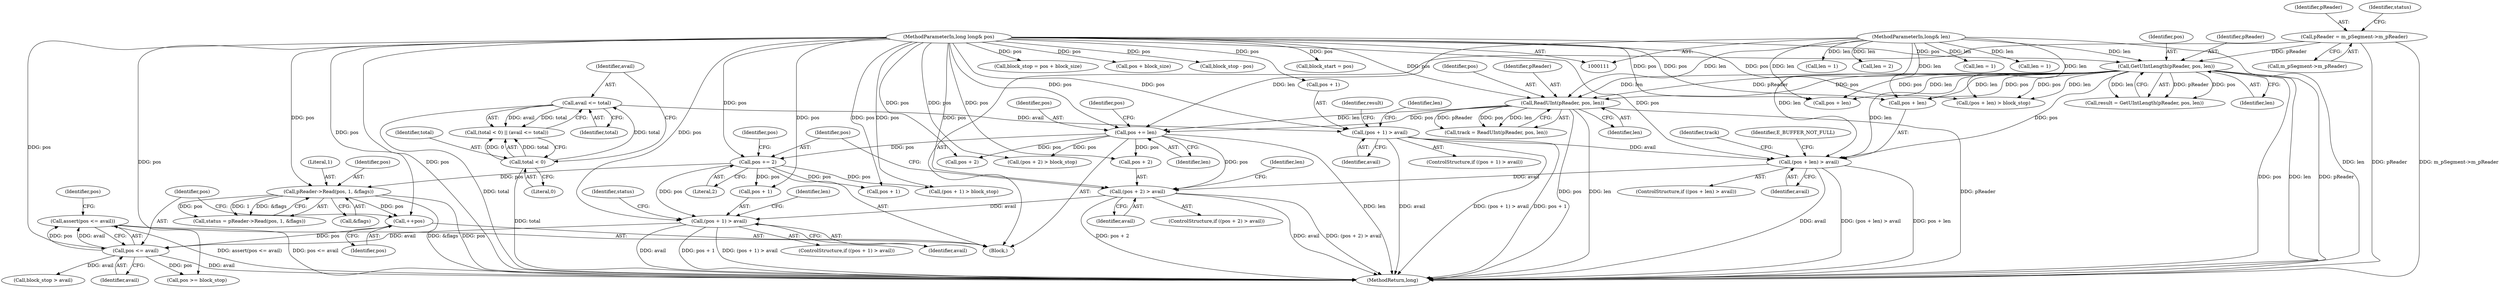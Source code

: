 digraph "0_Android_cc274e2abe8b2a6698a5c47d8aa4bb45f1f9538d_56@API" {
"1000291" [label="(Call,assert(pos <= avail))"];
"1000292" [label="(Call,pos <= avail)"];
"1000289" [label="(Call,++pos)"];
"1000274" [label="(Call,pReader->Read(pos, 1, &flags))"];
"1000113" [label="(MethodParameterIn,long long& pos)"];
"1000248" [label="(Call,pos += 2)"];
"1000225" [label="(Call,pos += len)"];
"1000207" [label="(Call,ReadUInt(pReader, pos, len))"];
"1000170" [label="(Call,GetUIntLength(pReader, pos, len))"];
"1000126" [label="(Call,pReader = m_pSegment->m_pReader)"];
"1000114" [label="(MethodParameterIn,long& len)"];
"1000260" [label="(Call,(pos + 1) > avail)"];
"1000237" [label="(Call,(pos + 2) > avail)"];
"1000197" [label="(Call,(pos + len) > avail)"];
"1000156" [label="(Call,(pos + 1) > avail)"];
"1000152" [label="(Call,avail <= total)"];
"1000149" [label="(Call,total < 0)"];
"1000249" [label="(Identifier,pos)"];
"1000170" [label="(Call,GetUIntLength(pReader, pos, len))"];
"1000150" [label="(Identifier,total)"];
"1000163" [label="(Identifier,len)"];
"1000294" [label="(Identifier,avail)"];
"1000190" [label="(Call,pos + len)"];
"1000276" [label="(Literal,1)"];
"1000225" [label="(Call,pos += len)"];
"1000254" [label="(Identifier,pos)"];
"1000207" [label="(Call,ReadUInt(pReader, pos, len))"];
"1000205" [label="(Call,track = ReadUInt(pReader, pos, len))"];
"1000260" [label="(Call,(pos + 1) > avail)"];
"1000201" [label="(Identifier,avail)"];
"1000154" [label="(Identifier,total)"];
"1000121" [label="(Call,block_stop = pos + block_size)"];
"1000277" [label="(Call,&flags)"];
"1000189" [label="(Call,(pos + len) > block_stop)"];
"1000237" [label="(Call,(pos + 2) > avail)"];
"1000315" [label="(Call,block_stop > avail)"];
"1000296" [label="(Call,pos >= block_stop)"];
"1000284" [label="(Call,len = 1)"];
"1000206" [label="(Identifier,track)"];
"1000168" [label="(Call,result = GetUIntLength(pReader, pos, len))"];
"1000226" [label="(Identifier,pos)"];
"1000273" [label="(Identifier,status)"];
"1000261" [label="(Call,pos + 1)"];
"1000230" [label="(Call,pos + 2)"];
"1000297" [label="(Identifier,pos)"];
"1000253" [label="(Call,pos + 1)"];
"1000292" [label="(Call,pos <= avail)"];
"1000252" [label="(Call,(pos + 1) > block_stop)"];
"1000196" [label="(ControlStructure,if ((pos + len) > avail))"];
"1000229" [label="(Call,(pos + 2) > block_stop)"];
"1000157" [label="(Call,pos + 1)"];
"1000153" [label="(Identifier,avail)"];
"1000173" [label="(Identifier,len)"];
"1000291" [label="(Call,assert(pos <= avail))"];
"1000156" [label="(Call,(pos + 1) > avail)"];
"1000210" [label="(Identifier,len)"];
"1000290" [label="(Identifier,pos)"];
"1000123" [label="(Call,pos + block_size)"];
"1000113" [label="(MethodParameterIn,long long& pos)"];
"1000172" [label="(Identifier,pos)"];
"1000241" [label="(Identifier,avail)"];
"1000209" [label="(Identifier,pos)"];
"1000236" [label="(ControlStructure,if ((pos + 2) > avail))"];
"1000342" [label="(MethodReturn,long)"];
"1000319" [label="(Call,block_stop - pos)"];
"1000155" [label="(ControlStructure,if ((pos + 1) > avail))"];
"1000162" [label="(Call,len = 1)"];
"1000293" [label="(Identifier,pos)"];
"1000208" [label="(Identifier,pReader)"];
"1000128" [label="(Call,m_pSegment->m_pReader)"];
"1000267" [label="(Identifier,len)"];
"1000274" [label="(Call,pReader->Read(pos, 1, &flags))"];
"1000238" [label="(Call,pos + 2)"];
"1000171" [label="(Identifier,pReader)"];
"1000149" [label="(Call,total < 0)"];
"1000151" [label="(Literal,0)"];
"1000272" [label="(Call,status = pReader->Read(pos, 1, &flags))"];
"1000264" [label="(Identifier,avail)"];
"1000160" [label="(Identifier,avail)"];
"1000266" [label="(Call,len = 1)"];
"1000203" [label="(Identifier,E_BUFFER_NOT_FULL)"];
"1000115" [label="(Block,)"];
"1000244" [label="(Identifier,len)"];
"1000197" [label="(Call,(pos + len) > avail)"];
"1000248" [label="(Call,pos += 2)"];
"1000250" [label="(Literal,2)"];
"1000275" [label="(Identifier,pos)"];
"1000152" [label="(Call,avail <= total)"];
"1000114" [label="(MethodParameterIn,long& len)"];
"1000126" [label="(Call,pReader = m_pSegment->m_pReader)"];
"1000243" [label="(Call,len = 2)"];
"1000127" [label="(Identifier,pReader)"];
"1000148" [label="(Call,(total < 0) || (avail <= total))"];
"1000198" [label="(Call,pos + len)"];
"1000117" [label="(Call,block_start = pos)"];
"1000135" [label="(Identifier,status)"];
"1000289" [label="(Call,++pos)"];
"1000227" [label="(Identifier,len)"];
"1000259" [label="(ControlStructure,if ((pos + 1) > avail))"];
"1000169" [label="(Identifier,result)"];
"1000231" [label="(Identifier,pos)"];
"1000291" -> "1000115"  [label="AST: "];
"1000291" -> "1000292"  [label="CFG: "];
"1000292" -> "1000291"  [label="AST: "];
"1000297" -> "1000291"  [label="CFG: "];
"1000291" -> "1000342"  [label="DDG: assert(pos <= avail)"];
"1000291" -> "1000342"  [label="DDG: pos <= avail"];
"1000292" -> "1000291"  [label="DDG: pos"];
"1000292" -> "1000291"  [label="DDG: avail"];
"1000292" -> "1000294"  [label="CFG: "];
"1000293" -> "1000292"  [label="AST: "];
"1000294" -> "1000292"  [label="AST: "];
"1000292" -> "1000342"  [label="DDG: avail"];
"1000289" -> "1000292"  [label="DDG: pos"];
"1000113" -> "1000292"  [label="DDG: pos"];
"1000260" -> "1000292"  [label="DDG: avail"];
"1000292" -> "1000296"  [label="DDG: pos"];
"1000292" -> "1000315"  [label="DDG: avail"];
"1000289" -> "1000115"  [label="AST: "];
"1000289" -> "1000290"  [label="CFG: "];
"1000290" -> "1000289"  [label="AST: "];
"1000293" -> "1000289"  [label="CFG: "];
"1000274" -> "1000289"  [label="DDG: pos"];
"1000113" -> "1000289"  [label="DDG: pos"];
"1000274" -> "1000272"  [label="AST: "];
"1000274" -> "1000277"  [label="CFG: "];
"1000275" -> "1000274"  [label="AST: "];
"1000276" -> "1000274"  [label="AST: "];
"1000277" -> "1000274"  [label="AST: "];
"1000272" -> "1000274"  [label="CFG: "];
"1000274" -> "1000342"  [label="DDG: pos"];
"1000274" -> "1000342"  [label="DDG: &flags"];
"1000274" -> "1000272"  [label="DDG: pos"];
"1000274" -> "1000272"  [label="DDG: 1"];
"1000274" -> "1000272"  [label="DDG: &flags"];
"1000113" -> "1000274"  [label="DDG: pos"];
"1000248" -> "1000274"  [label="DDG: pos"];
"1000113" -> "1000111"  [label="AST: "];
"1000113" -> "1000342"  [label="DDG: pos"];
"1000113" -> "1000117"  [label="DDG: pos"];
"1000113" -> "1000121"  [label="DDG: pos"];
"1000113" -> "1000123"  [label="DDG: pos"];
"1000113" -> "1000156"  [label="DDG: pos"];
"1000113" -> "1000157"  [label="DDG: pos"];
"1000113" -> "1000170"  [label="DDG: pos"];
"1000113" -> "1000189"  [label="DDG: pos"];
"1000113" -> "1000190"  [label="DDG: pos"];
"1000113" -> "1000197"  [label="DDG: pos"];
"1000113" -> "1000198"  [label="DDG: pos"];
"1000113" -> "1000207"  [label="DDG: pos"];
"1000113" -> "1000225"  [label="DDG: pos"];
"1000113" -> "1000229"  [label="DDG: pos"];
"1000113" -> "1000230"  [label="DDG: pos"];
"1000113" -> "1000237"  [label="DDG: pos"];
"1000113" -> "1000238"  [label="DDG: pos"];
"1000113" -> "1000248"  [label="DDG: pos"];
"1000113" -> "1000252"  [label="DDG: pos"];
"1000113" -> "1000253"  [label="DDG: pos"];
"1000113" -> "1000260"  [label="DDG: pos"];
"1000113" -> "1000261"  [label="DDG: pos"];
"1000113" -> "1000296"  [label="DDG: pos"];
"1000113" -> "1000319"  [label="DDG: pos"];
"1000248" -> "1000115"  [label="AST: "];
"1000248" -> "1000250"  [label="CFG: "];
"1000249" -> "1000248"  [label="AST: "];
"1000250" -> "1000248"  [label="AST: "];
"1000254" -> "1000248"  [label="CFG: "];
"1000225" -> "1000248"  [label="DDG: pos"];
"1000248" -> "1000252"  [label="DDG: pos"];
"1000248" -> "1000253"  [label="DDG: pos"];
"1000248" -> "1000260"  [label="DDG: pos"];
"1000248" -> "1000261"  [label="DDG: pos"];
"1000225" -> "1000115"  [label="AST: "];
"1000225" -> "1000227"  [label="CFG: "];
"1000226" -> "1000225"  [label="AST: "];
"1000227" -> "1000225"  [label="AST: "];
"1000231" -> "1000225"  [label="CFG: "];
"1000225" -> "1000342"  [label="DDG: len"];
"1000207" -> "1000225"  [label="DDG: len"];
"1000207" -> "1000225"  [label="DDG: pos"];
"1000114" -> "1000225"  [label="DDG: len"];
"1000225" -> "1000229"  [label="DDG: pos"];
"1000225" -> "1000230"  [label="DDG: pos"];
"1000225" -> "1000237"  [label="DDG: pos"];
"1000225" -> "1000238"  [label="DDG: pos"];
"1000207" -> "1000205"  [label="AST: "];
"1000207" -> "1000210"  [label="CFG: "];
"1000208" -> "1000207"  [label="AST: "];
"1000209" -> "1000207"  [label="AST: "];
"1000210" -> "1000207"  [label="AST: "];
"1000205" -> "1000207"  [label="CFG: "];
"1000207" -> "1000342"  [label="DDG: pos"];
"1000207" -> "1000342"  [label="DDG: len"];
"1000207" -> "1000342"  [label="DDG: pReader"];
"1000207" -> "1000205"  [label="DDG: pReader"];
"1000207" -> "1000205"  [label="DDG: pos"];
"1000207" -> "1000205"  [label="DDG: len"];
"1000170" -> "1000207"  [label="DDG: pReader"];
"1000170" -> "1000207"  [label="DDG: pos"];
"1000170" -> "1000207"  [label="DDG: len"];
"1000114" -> "1000207"  [label="DDG: len"];
"1000170" -> "1000168"  [label="AST: "];
"1000170" -> "1000173"  [label="CFG: "];
"1000171" -> "1000170"  [label="AST: "];
"1000172" -> "1000170"  [label="AST: "];
"1000173" -> "1000170"  [label="AST: "];
"1000168" -> "1000170"  [label="CFG: "];
"1000170" -> "1000342"  [label="DDG: pos"];
"1000170" -> "1000342"  [label="DDG: len"];
"1000170" -> "1000342"  [label="DDG: pReader"];
"1000170" -> "1000168"  [label="DDG: pReader"];
"1000170" -> "1000168"  [label="DDG: pos"];
"1000170" -> "1000168"  [label="DDG: len"];
"1000126" -> "1000170"  [label="DDG: pReader"];
"1000114" -> "1000170"  [label="DDG: len"];
"1000170" -> "1000189"  [label="DDG: pos"];
"1000170" -> "1000189"  [label="DDG: len"];
"1000170" -> "1000190"  [label="DDG: pos"];
"1000170" -> "1000190"  [label="DDG: len"];
"1000170" -> "1000197"  [label="DDG: pos"];
"1000170" -> "1000197"  [label="DDG: len"];
"1000170" -> "1000198"  [label="DDG: pos"];
"1000170" -> "1000198"  [label="DDG: len"];
"1000126" -> "1000115"  [label="AST: "];
"1000126" -> "1000128"  [label="CFG: "];
"1000127" -> "1000126"  [label="AST: "];
"1000128" -> "1000126"  [label="AST: "];
"1000135" -> "1000126"  [label="CFG: "];
"1000126" -> "1000342"  [label="DDG: pReader"];
"1000126" -> "1000342"  [label="DDG: m_pSegment->m_pReader"];
"1000114" -> "1000111"  [label="AST: "];
"1000114" -> "1000342"  [label="DDG: len"];
"1000114" -> "1000162"  [label="DDG: len"];
"1000114" -> "1000189"  [label="DDG: len"];
"1000114" -> "1000190"  [label="DDG: len"];
"1000114" -> "1000197"  [label="DDG: len"];
"1000114" -> "1000198"  [label="DDG: len"];
"1000114" -> "1000243"  [label="DDG: len"];
"1000114" -> "1000266"  [label="DDG: len"];
"1000114" -> "1000284"  [label="DDG: len"];
"1000260" -> "1000259"  [label="AST: "];
"1000260" -> "1000264"  [label="CFG: "];
"1000261" -> "1000260"  [label="AST: "];
"1000264" -> "1000260"  [label="AST: "];
"1000267" -> "1000260"  [label="CFG: "];
"1000273" -> "1000260"  [label="CFG: "];
"1000260" -> "1000342"  [label="DDG: (pos + 1) > avail"];
"1000260" -> "1000342"  [label="DDG: avail"];
"1000260" -> "1000342"  [label="DDG: pos + 1"];
"1000237" -> "1000260"  [label="DDG: avail"];
"1000237" -> "1000236"  [label="AST: "];
"1000237" -> "1000241"  [label="CFG: "];
"1000238" -> "1000237"  [label="AST: "];
"1000241" -> "1000237"  [label="AST: "];
"1000244" -> "1000237"  [label="CFG: "];
"1000249" -> "1000237"  [label="CFG: "];
"1000237" -> "1000342"  [label="DDG: (pos + 2) > avail"];
"1000237" -> "1000342"  [label="DDG: pos + 2"];
"1000237" -> "1000342"  [label="DDG: avail"];
"1000197" -> "1000237"  [label="DDG: avail"];
"1000197" -> "1000196"  [label="AST: "];
"1000197" -> "1000201"  [label="CFG: "];
"1000198" -> "1000197"  [label="AST: "];
"1000201" -> "1000197"  [label="AST: "];
"1000203" -> "1000197"  [label="CFG: "];
"1000206" -> "1000197"  [label="CFG: "];
"1000197" -> "1000342"  [label="DDG: avail"];
"1000197" -> "1000342"  [label="DDG: (pos + len) > avail"];
"1000197" -> "1000342"  [label="DDG: pos + len"];
"1000156" -> "1000197"  [label="DDG: avail"];
"1000156" -> "1000155"  [label="AST: "];
"1000156" -> "1000160"  [label="CFG: "];
"1000157" -> "1000156"  [label="AST: "];
"1000160" -> "1000156"  [label="AST: "];
"1000163" -> "1000156"  [label="CFG: "];
"1000169" -> "1000156"  [label="CFG: "];
"1000156" -> "1000342"  [label="DDG: pos + 1"];
"1000156" -> "1000342"  [label="DDG: avail"];
"1000156" -> "1000342"  [label="DDG: (pos + 1) > avail"];
"1000152" -> "1000156"  [label="DDG: avail"];
"1000152" -> "1000148"  [label="AST: "];
"1000152" -> "1000154"  [label="CFG: "];
"1000153" -> "1000152"  [label="AST: "];
"1000154" -> "1000152"  [label="AST: "];
"1000148" -> "1000152"  [label="CFG: "];
"1000152" -> "1000342"  [label="DDG: total"];
"1000152" -> "1000148"  [label="DDG: avail"];
"1000152" -> "1000148"  [label="DDG: total"];
"1000149" -> "1000152"  [label="DDG: total"];
"1000149" -> "1000148"  [label="AST: "];
"1000149" -> "1000151"  [label="CFG: "];
"1000150" -> "1000149"  [label="AST: "];
"1000151" -> "1000149"  [label="AST: "];
"1000153" -> "1000149"  [label="CFG: "];
"1000148" -> "1000149"  [label="CFG: "];
"1000149" -> "1000342"  [label="DDG: total"];
"1000149" -> "1000148"  [label="DDG: total"];
"1000149" -> "1000148"  [label="DDG: 0"];
}
